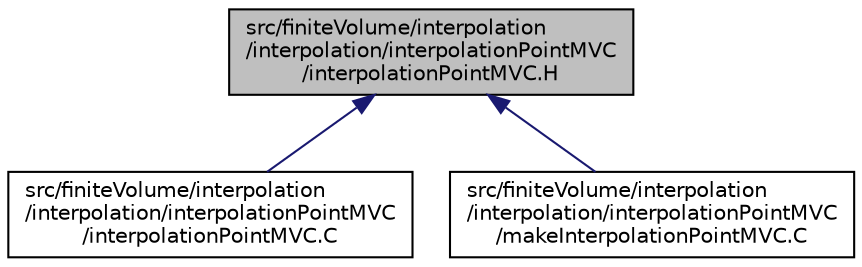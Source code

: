 digraph "src/finiteVolume/interpolation/interpolation/interpolationPointMVC/interpolationPointMVC.H"
{
  bgcolor="transparent";
  edge [fontname="Helvetica",fontsize="10",labelfontname="Helvetica",labelfontsize="10"];
  node [fontname="Helvetica",fontsize="10",shape=record];
  Node1 [label="src/finiteVolume/interpolation\l/interpolation/interpolationPointMVC\l/interpolationPointMVC.H",height=0.2,width=0.4,color="black", fillcolor="grey75", style="filled", fontcolor="black"];
  Node1 -> Node2 [dir="back",color="midnightblue",fontsize="10",style="solid",fontname="Helvetica"];
  Node2 [label="src/finiteVolume/interpolation\l/interpolation/interpolationPointMVC\l/interpolationPointMVC.C",height=0.2,width=0.4,color="black",URL="$a05978.html"];
  Node1 -> Node3 [dir="back",color="midnightblue",fontsize="10",style="solid",fontname="Helvetica"];
  Node3 [label="src/finiteVolume/interpolation\l/interpolation/interpolationPointMVC\l/makeInterpolationPointMVC.C",height=0.2,width=0.4,color="black",URL="$a05981.html"];
}
